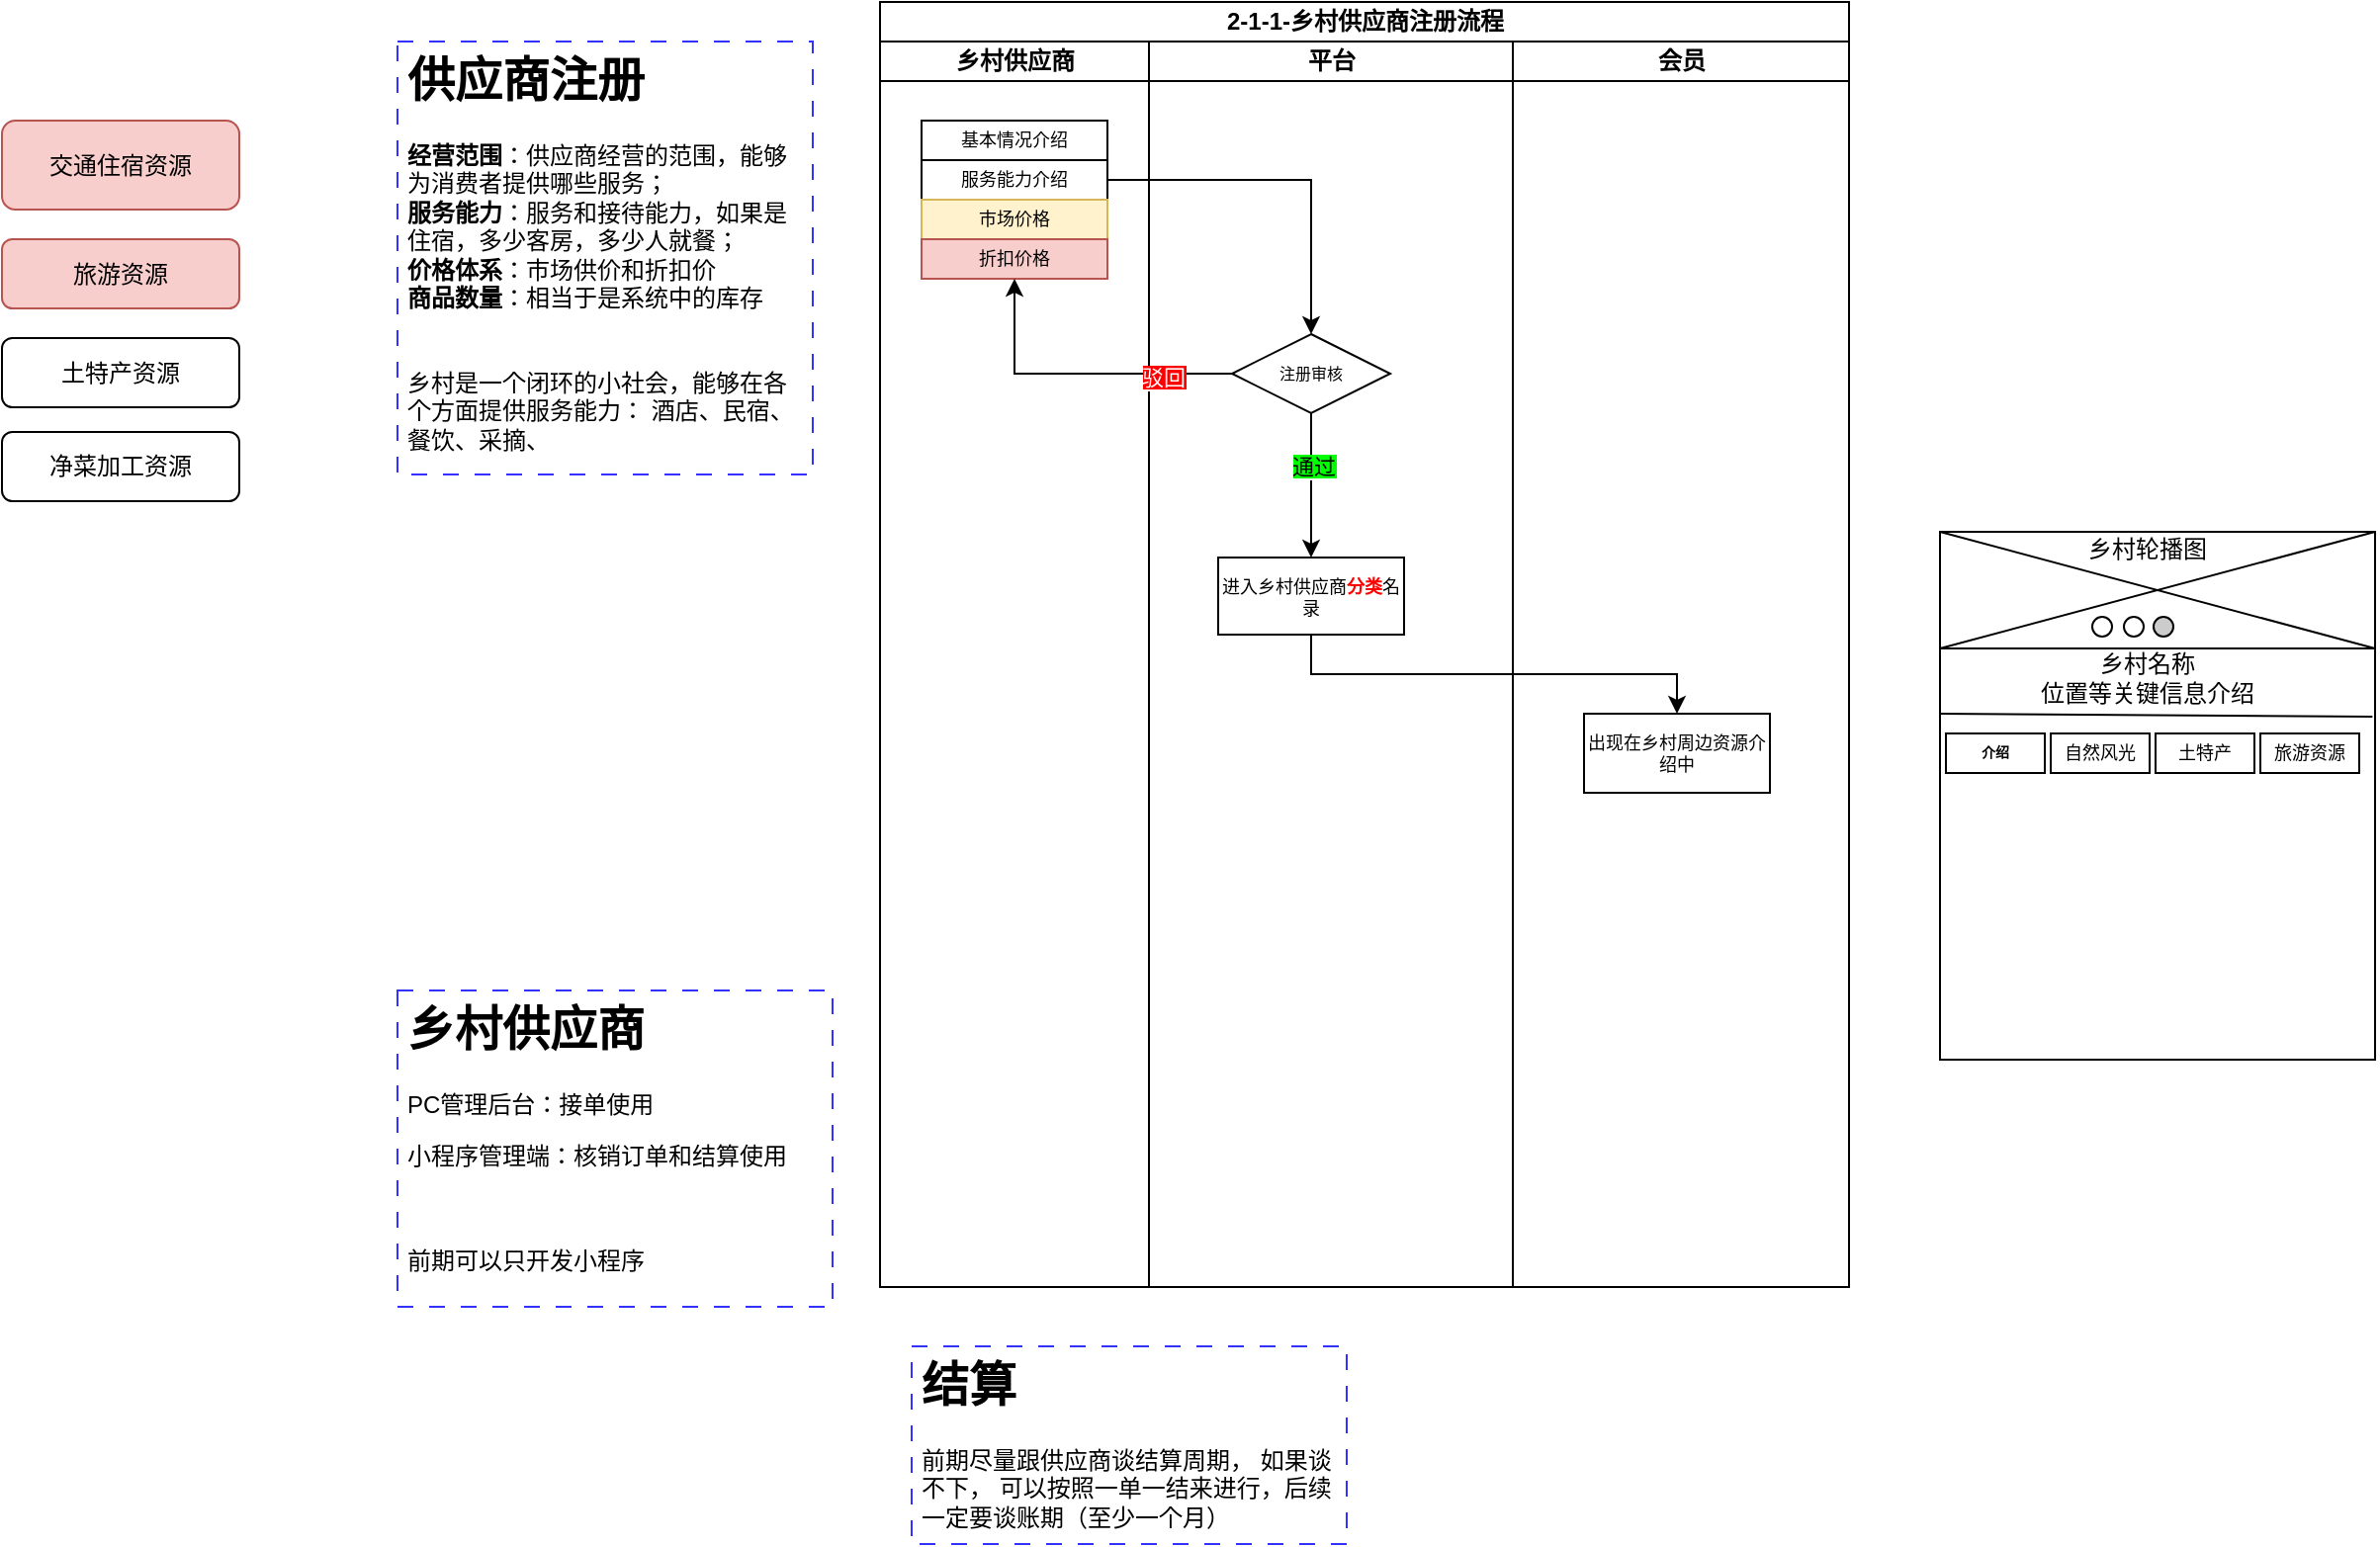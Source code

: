 <mxfile version="21.3.7" type="github" pages="7">
  <diagram id="prtHgNgQTEPvFCAcTncT" name="2-1-1-供应商注册流程">
    <mxGraphModel dx="1740" dy="498" grid="1" gridSize="10" guides="1" tooltips="1" connect="1" arrows="1" fold="1" page="1" pageScale="1" pageWidth="827" pageHeight="1169" math="0" shadow="0">
      <root>
        <mxCell id="0" />
        <mxCell id="1" parent="0" />
        <mxCell id="vw61VXjxhxAgnK2QVTGC-1" value="2-1-1-乡村供应商注册流程" style="swimlane;childLayout=stackLayout;resizeParent=1;resizeParentMax=0;startSize=20;html=1;" parent="1" vertex="1">
          <mxGeometry x="54.0" y="50" width="490" height="650" as="geometry" />
        </mxCell>
        <mxCell id="vw61VXjxhxAgnK2QVTGC-2" value="乡村供应商" style="swimlane;startSize=20;html=1;" parent="vw61VXjxhxAgnK2QVTGC-1" vertex="1">
          <mxGeometry y="20" width="136" height="630" as="geometry" />
        </mxCell>
        <mxCell id="vw61VXjxhxAgnK2QVTGC-5" value="基本情况介绍" style="rounded=0;whiteSpace=wrap;html=1;fontSize=9;" parent="vw61VXjxhxAgnK2QVTGC-2" vertex="1">
          <mxGeometry x="21" y="40" width="94" height="20" as="geometry" />
        </mxCell>
        <mxCell id="vw61VXjxhxAgnK2QVTGC-6" value="服务能力介绍" style="rounded=0;whiteSpace=wrap;html=1;fontSize=9;" parent="vw61VXjxhxAgnK2QVTGC-2" vertex="1">
          <mxGeometry x="21" y="60" width="94" height="20" as="geometry" />
        </mxCell>
        <mxCell id="vw61VXjxhxAgnK2QVTGC-7" value="市场价格" style="rounded=0;whiteSpace=wrap;html=1;fontSize=9;fillColor=#fff2cc;strokeColor=#d6b656;" parent="vw61VXjxhxAgnK2QVTGC-2" vertex="1">
          <mxGeometry x="21" y="80" width="94" height="20" as="geometry" />
        </mxCell>
        <mxCell id="vw61VXjxhxAgnK2QVTGC-8" value="折扣价格" style="rounded=0;whiteSpace=wrap;html=1;fontSize=9;fillColor=#f8cecc;strokeColor=#b85450;" parent="vw61VXjxhxAgnK2QVTGC-2" vertex="1">
          <mxGeometry x="21" y="100" width="94" height="20" as="geometry" />
        </mxCell>
        <mxCell id="vw61VXjxhxAgnK2QVTGC-3" value="平台" style="swimlane;startSize=20;html=1;" parent="vw61VXjxhxAgnK2QVTGC-1" vertex="1">
          <mxGeometry x="136" y="20" width="184" height="630" as="geometry" />
        </mxCell>
        <mxCell id="vw61VXjxhxAgnK2QVTGC-14" value="" style="edgeStyle=orthogonalEdgeStyle;rounded=0;orthogonalLoop=1;jettySize=auto;html=1;" parent="vw61VXjxhxAgnK2QVTGC-3" source="vw61VXjxhxAgnK2QVTGC-9" target="vw61VXjxhxAgnK2QVTGC-13" edge="1">
          <mxGeometry relative="1" as="geometry" />
        </mxCell>
        <mxCell id="eVEBkxCURP8GTYRU3dfW-1" value="&lt;span style=&quot;background-color: rgb(0, 255, 0);&quot;&gt;通过&lt;/span&gt;" style="edgeLabel;html=1;align=center;verticalAlign=middle;resizable=0;points=[];" vertex="1" connectable="0" parent="vw61VXjxhxAgnK2QVTGC-14">
          <mxGeometry x="-0.268" y="1" relative="1" as="geometry">
            <mxPoint as="offset" />
          </mxGeometry>
        </mxCell>
        <mxCell id="vw61VXjxhxAgnK2QVTGC-9" value="注册审核" style="rhombus;whiteSpace=wrap;html=1;fontSize=8;" parent="vw61VXjxhxAgnK2QVTGC-3" vertex="1">
          <mxGeometry x="42" y="148" width="80" height="40" as="geometry" />
        </mxCell>
        <mxCell id="vw61VXjxhxAgnK2QVTGC-13" value="进入乡村供应商&lt;font color=&quot;#ff0000&quot;&gt;&lt;b&gt;分类&lt;/b&gt;&lt;/font&gt;名录" style="rounded=0;whiteSpace=wrap;html=1;fontSize=9;" parent="vw61VXjxhxAgnK2QVTGC-3" vertex="1">
          <mxGeometry x="35" y="261" width="94" height="39" as="geometry" />
        </mxCell>
        <mxCell id="vw61VXjxhxAgnK2QVTGC-4" value="会员" style="swimlane;startSize=20;html=1;" parent="vw61VXjxhxAgnK2QVTGC-1" vertex="1">
          <mxGeometry x="320" y="20" width="170" height="630" as="geometry" />
        </mxCell>
        <mxCell id="vw61VXjxhxAgnK2QVTGC-29" value="出现在乡村周边资源介绍中" style="rounded=0;whiteSpace=wrap;html=1;fontSize=9;" parent="vw61VXjxhxAgnK2QVTGC-4" vertex="1">
          <mxGeometry x="36" y="340" width="94" height="40" as="geometry" />
        </mxCell>
        <mxCell id="vw61VXjxhxAgnK2QVTGC-10" style="edgeStyle=orthogonalEdgeStyle;rounded=0;orthogonalLoop=1;jettySize=auto;html=1;entryX=0.5;entryY=0;entryDx=0;entryDy=0;exitX=1;exitY=0.5;exitDx=0;exitDy=0;" parent="vw61VXjxhxAgnK2QVTGC-1" source="vw61VXjxhxAgnK2QVTGC-6" target="vw61VXjxhxAgnK2QVTGC-9" edge="1">
          <mxGeometry relative="1" as="geometry">
            <Array as="points">
              <mxPoint x="218" y="90" />
            </Array>
          </mxGeometry>
        </mxCell>
        <mxCell id="sWqi0iMhjWIfvS-bYlns-1" style="edgeStyle=orthogonalEdgeStyle;rounded=0;orthogonalLoop=1;jettySize=auto;html=1;entryX=0.5;entryY=1;entryDx=0;entryDy=0;" edge="1" parent="vw61VXjxhxAgnK2QVTGC-1" source="vw61VXjxhxAgnK2QVTGC-9" target="vw61VXjxhxAgnK2QVTGC-8">
          <mxGeometry relative="1" as="geometry" />
        </mxCell>
        <mxCell id="sWqi0iMhjWIfvS-bYlns-2" value="&lt;span style=&quot;background-color: rgb(255, 0, 0);&quot;&gt;&lt;font color=&quot;#ffffff&quot;&gt;驳回&lt;/font&gt;&lt;/span&gt;" style="edgeLabel;html=1;align=center;verticalAlign=middle;resizable=0;points=[];" vertex="1" connectable="0" parent="sWqi0iMhjWIfvS-bYlns-1">
          <mxGeometry x="-0.559" y="2" relative="1" as="geometry">
            <mxPoint as="offset" />
          </mxGeometry>
        </mxCell>
        <mxCell id="eVEBkxCURP8GTYRU3dfW-18" style="edgeStyle=orthogonalEdgeStyle;rounded=0;orthogonalLoop=1;jettySize=auto;html=1;" edge="1" parent="vw61VXjxhxAgnK2QVTGC-1" source="vw61VXjxhxAgnK2QVTGC-13" target="vw61VXjxhxAgnK2QVTGC-29">
          <mxGeometry relative="1" as="geometry">
            <Array as="points">
              <mxPoint x="218" y="340" />
              <mxPoint x="403" y="340" />
            </Array>
          </mxGeometry>
        </mxCell>
        <mxCell id="vw61VXjxhxAgnK2QVTGC-31" value="&lt;h1&gt;乡村供应商&lt;/h1&gt;&lt;p&gt;PC管理后台：接单使用&lt;/p&gt;&lt;p&gt;小程序管理端：核销订单和结算使用&lt;/p&gt;&lt;p&gt;&lt;br&gt;&lt;/p&gt;&lt;p&gt;前期可以只开发小程序&lt;br&gt;&lt;/p&gt;&lt;p&gt;&lt;br&gt;&lt;/p&gt;" style="text;html=1;strokeColor=#3333FF;fillColor=none;spacing=5;spacingTop=-20;whiteSpace=wrap;overflow=hidden;rounded=0;dashed=1;dashPattern=8 8;" parent="1" vertex="1">
          <mxGeometry x="-190" y="550" width="220" height="160" as="geometry" />
        </mxCell>
        <mxCell id="vw61VXjxhxAgnK2QVTGC-36" value="&lt;h1&gt;结算&lt;/h1&gt;前期尽量跟供应商谈结算周期， 如果谈不下， 可以按照一单一结来进行，后续一定要谈账期（至少一个月）" style="text;html=1;strokeColor=#3333FF;fillColor=none;spacing=5;spacingTop=-20;whiteSpace=wrap;overflow=hidden;rounded=0;dashed=1;dashPattern=8 8;" parent="1" vertex="1">
          <mxGeometry x="70" y="730" width="220" height="100" as="geometry" />
        </mxCell>
        <mxCell id="Vhp9SLGIXSMb8OTi7oHX-1" value="&lt;h1&gt;供应商注册&lt;/h1&gt;&lt;div class=&quot;mind-clipboard&quot;&gt;&lt;div&gt;&lt;b&gt;经营范围&lt;/b&gt;：供应商经营的范围，能够为消费者提供哪些服务；&lt;/div&gt;&lt;div&gt;&lt;b&gt;服务能力&lt;/b&gt;：服务和接待能力，如果是住宿，多少客房，多少人就餐；&lt;/div&gt;&lt;div&gt;&lt;b&gt;价格体系&lt;/b&gt;：市场供价和折扣价&lt;/div&gt;&lt;div&gt;&lt;b&gt;商品数量&lt;/b&gt;：相当于是系统中的库存&lt;/div&gt;&lt;div&gt;&lt;br&gt;&lt;/div&gt;&lt;div&gt;&lt;br&gt;&lt;/div&gt;&lt;div&gt;乡村是一个闭环的小社会，能够在各个方面提供服务能力： 酒店、民宿、餐饮、采摘、&lt;/div&gt;&lt;div&gt;&lt;/div&gt;&lt;/div&gt;" style="text;html=1;strokeColor=#3333FF;fillColor=none;spacing=5;spacingTop=-20;whiteSpace=wrap;overflow=hidden;rounded=0;dashed=1;dashPattern=8 8;" vertex="1" parent="1">
          <mxGeometry x="-190" y="70" width="210" height="219" as="geometry" />
        </mxCell>
        <mxCell id="Vhp9SLGIXSMb8OTi7oHX-2" value="交通住宿资源" style="rounded=1;whiteSpace=wrap;html=1;fillColor=#f8cecc;strokeColor=#b85450;" vertex="1" parent="1">
          <mxGeometry x="-390" y="110" width="120" height="45" as="geometry" />
        </mxCell>
        <mxCell id="Vhp9SLGIXSMb8OTi7oHX-3" value="旅游资源" style="rounded=1;whiteSpace=wrap;html=1;fillColor=#f8cecc;strokeColor=#b85450;" vertex="1" parent="1">
          <mxGeometry x="-390.0" y="170" width="120" height="35" as="geometry" />
        </mxCell>
        <mxCell id="Vhp9SLGIXSMb8OTi7oHX-4" value="土特产资源" style="rounded=1;whiteSpace=wrap;html=1;" vertex="1" parent="1">
          <mxGeometry x="-390.0" y="220" width="120" height="35" as="geometry" />
        </mxCell>
        <mxCell id="Vhp9SLGIXSMb8OTi7oHX-5" value="净菜加工资源" style="rounded=1;whiteSpace=wrap;html=1;" vertex="1" parent="1">
          <mxGeometry x="-390.0" y="267.5" width="120" height="35" as="geometry" />
        </mxCell>
        <mxCell id="eVEBkxCURP8GTYRU3dfW-2" value="" style="rounded=0;whiteSpace=wrap;html=1;" vertex="1" parent="1">
          <mxGeometry x="590" y="318" width="220" height="267" as="geometry" />
        </mxCell>
        <mxCell id="eVEBkxCURP8GTYRU3dfW-3" value="" style="rounded=0;whiteSpace=wrap;html=1;" vertex="1" parent="1">
          <mxGeometry x="590" y="318" width="220" height="59" as="geometry" />
        </mxCell>
        <mxCell id="eVEBkxCURP8GTYRU3dfW-4" value="" style="endArrow=none;html=1;rounded=0;exitX=0;exitY=0;exitDx=0;exitDy=0;entryX=1;entryY=1;entryDx=0;entryDy=0;" edge="1" parent="1" source="eVEBkxCURP8GTYRU3dfW-3" target="eVEBkxCURP8GTYRU3dfW-3">
          <mxGeometry width="50" height="50" relative="1" as="geometry">
            <mxPoint x="570" y="490" as="sourcePoint" />
            <mxPoint x="620" y="440" as="targetPoint" />
          </mxGeometry>
        </mxCell>
        <mxCell id="eVEBkxCURP8GTYRU3dfW-5" value="" style="endArrow=none;html=1;rounded=0;entryX=1;entryY=0;entryDx=0;entryDy=0;exitX=0;exitY=1;exitDx=0;exitDy=0;" edge="1" parent="1" source="eVEBkxCURP8GTYRU3dfW-3" target="eVEBkxCURP8GTYRU3dfW-3">
          <mxGeometry width="50" height="50" relative="1" as="geometry">
            <mxPoint x="580" y="500" as="sourcePoint" />
            <mxPoint x="630" y="450" as="targetPoint" />
          </mxGeometry>
        </mxCell>
        <mxCell id="eVEBkxCURP8GTYRU3dfW-6" value="" style="ellipse;whiteSpace=wrap;html=1;aspect=fixed;" vertex="1" parent="1">
          <mxGeometry x="667" y="361" width="10" height="10" as="geometry" />
        </mxCell>
        <mxCell id="eVEBkxCURP8GTYRU3dfW-7" value="" style="ellipse;whiteSpace=wrap;html=1;aspect=fixed;" vertex="1" parent="1">
          <mxGeometry x="683" y="361" width="10" height="10" as="geometry" />
        </mxCell>
        <mxCell id="eVEBkxCURP8GTYRU3dfW-8" value="" style="ellipse;whiteSpace=wrap;html=1;aspect=fixed;fillColor=#CCCCCC;" vertex="1" parent="1">
          <mxGeometry x="698" y="361" width="10" height="10" as="geometry" />
        </mxCell>
        <mxCell id="eVEBkxCURP8GTYRU3dfW-9" value="乡村轮播图" style="text;html=1;strokeColor=none;fillColor=none;align=center;verticalAlign=middle;whiteSpace=wrap;rounded=0;" vertex="1" parent="1">
          <mxGeometry x="659" y="312" width="72" height="30" as="geometry" />
        </mxCell>
        <mxCell id="eVEBkxCURP8GTYRU3dfW-10" value="乡村名称&lt;br&gt;位置等关键信息介绍" style="text;html=1;strokeColor=none;fillColor=none;align=center;verticalAlign=middle;whiteSpace=wrap;rounded=0;" vertex="1" parent="1">
          <mxGeometry x="590" y="377" width="210" height="30" as="geometry" />
        </mxCell>
        <mxCell id="eVEBkxCURP8GTYRU3dfW-11" value="" style="endArrow=none;html=1;rounded=0;entryX=0.994;entryY=0.35;entryDx=0;entryDy=0;entryPerimeter=0;" edge="1" parent="1" target="eVEBkxCURP8GTYRU3dfW-2">
          <mxGeometry width="50" height="50" relative="1" as="geometry">
            <mxPoint x="590" y="410" as="sourcePoint" />
            <mxPoint x="640" y="360" as="targetPoint" />
          </mxGeometry>
        </mxCell>
        <mxCell id="eVEBkxCURP8GTYRU3dfW-13" value="&lt;h4 style=&quot;font-size: 7px;&quot;&gt;介绍&lt;/h4&gt;" style="rounded=0;whiteSpace=wrap;html=1;fontSize=7;" vertex="1" parent="1">
          <mxGeometry x="593" y="420" width="50" height="20" as="geometry" />
        </mxCell>
        <mxCell id="eVEBkxCURP8GTYRU3dfW-14" value="自然风光" style="rounded=0;whiteSpace=wrap;html=1;fontSize=9;" vertex="1" parent="1">
          <mxGeometry x="646" y="420" width="50" height="20" as="geometry" />
        </mxCell>
        <mxCell id="eVEBkxCURP8GTYRU3dfW-15" value="土特产" style="rounded=0;whiteSpace=wrap;html=1;fontSize=9;" vertex="1" parent="1">
          <mxGeometry x="699" y="420" width="50" height="20" as="geometry" />
        </mxCell>
        <mxCell id="eVEBkxCURP8GTYRU3dfW-16" value="旅游资源" style="rounded=0;whiteSpace=wrap;html=1;fontSize=9;" vertex="1" parent="1">
          <mxGeometry x="752" y="420" width="50" height="20" as="geometry" />
        </mxCell>
      </root>
    </mxGraphModel>
  </diagram>
  <diagram id="N5eHyweewQlrMYiyCxZ1" name="2-1-2-上架服务商品流程">
    <mxGraphModel dx="1050" dy="573" grid="1" gridSize="10" guides="1" tooltips="1" connect="1" arrows="1" fold="1" page="1" pageScale="1" pageWidth="827" pageHeight="1169" math="0" shadow="0">
      <root>
        <mxCell id="0" />
        <mxCell id="1" parent="0" />
        <mxCell id="mXBakj7vfzpoHdRVpkwU-1" value="2---1---乡村供应商流程" style="swimlane;childLayout=stackLayout;resizeParent=1;resizeParentMax=0;startSize=20;html=1;" vertex="1" parent="1">
          <mxGeometry x="170.0" y="105" width="580" height="650" as="geometry" />
        </mxCell>
        <mxCell id="mXBakj7vfzpoHdRVpkwU-2" value="乡村供应商" style="swimlane;startSize=20;html=1;" vertex="1" parent="mXBakj7vfzpoHdRVpkwU-1">
          <mxGeometry y="20" width="200" height="630" as="geometry" />
        </mxCell>
        <mxCell id="mXBakj7vfzpoHdRVpkwU-3" value="供应商注册" style="shape=process;whiteSpace=wrap;html=1;backgroundOutline=1;" vertex="1" parent="mXBakj7vfzpoHdRVpkwU-2">
          <mxGeometry x="40.0" y="35" width="120" height="30" as="geometry" />
        </mxCell>
        <mxCell id="mXBakj7vfzpoHdRVpkwU-4" value="上架服务和商品" style="shape=process;whiteSpace=wrap;html=1;backgroundOutline=1;" vertex="1" parent="mXBakj7vfzpoHdRVpkwU-2">
          <mxGeometry x="40.0" y="290" width="120" height="30" as="geometry" />
        </mxCell>
        <mxCell id="mXBakj7vfzpoHdRVpkwU-5" value="平台" style="swimlane;startSize=20;html=1;" vertex="1" parent="mXBakj7vfzpoHdRVpkwU-1">
          <mxGeometry x="200" y="20" width="180" height="630" as="geometry" />
        </mxCell>
        <mxCell id="mXBakj7vfzpoHdRVpkwU-6" style="edgeStyle=orthogonalEdgeStyle;rounded=0;orthogonalLoop=1;jettySize=auto;html=1;" edge="1" parent="mXBakj7vfzpoHdRVpkwU-5" source="mXBakj7vfzpoHdRVpkwU-8" target="mXBakj7vfzpoHdRVpkwU-9">
          <mxGeometry relative="1" as="geometry" />
        </mxCell>
        <mxCell id="mXBakj7vfzpoHdRVpkwU-7" value="&lt;span style=&quot;background-color: rgb(0, 255, 0);&quot;&gt;通过&lt;/span&gt;" style="edgeLabel;html=1;align=center;verticalAlign=middle;resizable=0;points=[];" vertex="1" connectable="0" parent="mXBakj7vfzpoHdRVpkwU-6">
          <mxGeometry x="-0.147" y="-1" relative="1" as="geometry">
            <mxPoint as="offset" />
          </mxGeometry>
        </mxCell>
        <mxCell id="mXBakj7vfzpoHdRVpkwU-8" value="审核" style="rhombus;whiteSpace=wrap;html=1;" vertex="1" parent="mXBakj7vfzpoHdRVpkwU-5">
          <mxGeometry x="25" y="105" width="130" height="49.5" as="geometry" />
        </mxCell>
        <mxCell id="mXBakj7vfzpoHdRVpkwU-9" value="供应商进入列表" style="rounded=1;whiteSpace=wrap;html=1;" vertex="1" parent="mXBakj7vfzpoHdRVpkwU-5">
          <mxGeometry x="30" y="205" width="120" height="35" as="geometry" />
        </mxCell>
        <mxCell id="mXBakj7vfzpoHdRVpkwU-10" value="" style="edgeStyle=orthogonalEdgeStyle;rounded=0;orthogonalLoop=1;jettySize=auto;html=1;" edge="1" parent="mXBakj7vfzpoHdRVpkwU-5" target="mXBakj7vfzpoHdRVpkwU-11">
          <mxGeometry relative="1" as="geometry">
            <mxPoint x="90.0" y="477" as="sourcePoint" />
          </mxGeometry>
        </mxCell>
        <mxCell id="mXBakj7vfzpoHdRVpkwU-11" value="服务和产品上架" style="rounded=1;whiteSpace=wrap;html=1;" vertex="1" parent="mXBakj7vfzpoHdRVpkwU-5">
          <mxGeometry x="30" y="465" width="120" height="35" as="geometry" />
        </mxCell>
        <mxCell id="mXBakj7vfzpoHdRVpkwU-12" value="通过后商家商品" style="rounded=1;whiteSpace=wrap;html=1;fillColor=#d5e8d4;strokeColor=#82b366;" vertex="1" parent="mXBakj7vfzpoHdRVpkwU-5">
          <mxGeometry x="30" y="555" width="120" height="35" as="geometry" />
        </mxCell>
        <mxCell id="mXBakj7vfzpoHdRVpkwU-13" value="" style="edgeStyle=orthogonalEdgeStyle;rounded=0;orthogonalLoop=1;jettySize=auto;html=1;" edge="1" parent="mXBakj7vfzpoHdRVpkwU-5" source="mXBakj7vfzpoHdRVpkwU-15" target="mXBakj7vfzpoHdRVpkwU-11">
          <mxGeometry relative="1" as="geometry" />
        </mxCell>
        <mxCell id="mXBakj7vfzpoHdRVpkwU-14" value="&lt;span style=&quot;background-color: rgb(0, 255, 0);&quot;&gt;通过&lt;/span&gt;" style="edgeLabel;html=1;align=center;verticalAlign=middle;resizable=0;points=[];" vertex="1" connectable="0" parent="mXBakj7vfzpoHdRVpkwU-13">
          <mxGeometry x="-0.276" y="-2" relative="1" as="geometry">
            <mxPoint as="offset" />
          </mxGeometry>
        </mxCell>
        <mxCell id="mXBakj7vfzpoHdRVpkwU-15" value="审核" style="rhombus;whiteSpace=wrap;html=1;" vertex="1" parent="mXBakj7vfzpoHdRVpkwU-5">
          <mxGeometry x="25" y="345" width="130" height="49.5" as="geometry" />
        </mxCell>
        <mxCell id="mXBakj7vfzpoHdRVpkwU-16" value="顾客" style="swimlane;startSize=20;html=1;" vertex="1" parent="mXBakj7vfzpoHdRVpkwU-1">
          <mxGeometry x="380" y="20" width="200" height="630" as="geometry" />
        </mxCell>
        <mxCell id="mXBakj7vfzpoHdRVpkwU-17" value="顾客单独选择付费套餐" style="rounded=1;whiteSpace=wrap;html=1;" vertex="1" parent="mXBakj7vfzpoHdRVpkwU-16">
          <mxGeometry x="40" y="165" width="120" height="35" as="geometry" />
        </mxCell>
        <mxCell id="mXBakj7vfzpoHdRVpkwU-18" style="edgeStyle=orthogonalEdgeStyle;rounded=0;orthogonalLoop=1;jettySize=auto;html=1;exitX=1;exitY=0.5;exitDx=0;exitDy=0;" edge="1" parent="mXBakj7vfzpoHdRVpkwU-1" source="mXBakj7vfzpoHdRVpkwU-3" target="mXBakj7vfzpoHdRVpkwU-8">
          <mxGeometry relative="1" as="geometry">
            <mxPoint x="160" y="102.52" as="sourcePoint" />
          </mxGeometry>
        </mxCell>
        <mxCell id="mXBakj7vfzpoHdRVpkwU-19" value="" style="edgeStyle=orthogonalEdgeStyle;rounded=0;orthogonalLoop=1;jettySize=auto;html=1;entryX=0.5;entryY=0;entryDx=0;entryDy=0;" edge="1" parent="mXBakj7vfzpoHdRVpkwU-1" source="mXBakj7vfzpoHdRVpkwU-9" target="mXBakj7vfzpoHdRVpkwU-4">
          <mxGeometry relative="1" as="geometry">
            <Array as="points">
              <mxPoint x="290" y="285" />
              <mxPoint x="100" y="285" />
            </Array>
          </mxGeometry>
        </mxCell>
        <mxCell id="mXBakj7vfzpoHdRVpkwU-20" style="edgeStyle=orthogonalEdgeStyle;rounded=0;orthogonalLoop=1;jettySize=auto;html=1;entryX=0.5;entryY=1;entryDx=0;entryDy=0;" edge="1" parent="mXBakj7vfzpoHdRVpkwU-1" source="mXBakj7vfzpoHdRVpkwU-8" target="mXBakj7vfzpoHdRVpkwU-3">
          <mxGeometry relative="1" as="geometry" />
        </mxCell>
        <mxCell id="mXBakj7vfzpoHdRVpkwU-21" value="&lt;span style=&quot;background-color: rgb(255, 0, 0);&quot;&gt;&lt;font color=&quot;#ffffff&quot;&gt;驳回&lt;/font&gt;&lt;/span&gt;" style="edgeLabel;html=1;align=center;verticalAlign=middle;resizable=0;points=[];" vertex="1" connectable="0" parent="mXBakj7vfzpoHdRVpkwU-20">
          <mxGeometry x="-0.184" relative="1" as="geometry">
            <mxPoint as="offset" />
          </mxGeometry>
        </mxCell>
        <mxCell id="mXBakj7vfzpoHdRVpkwU-22" style="edgeStyle=orthogonalEdgeStyle;rounded=0;orthogonalLoop=1;jettySize=auto;html=1;entryX=0.5;entryY=0;entryDx=0;entryDy=0;" edge="1" parent="mXBakj7vfzpoHdRVpkwU-1" source="mXBakj7vfzpoHdRVpkwU-4" target="mXBakj7vfzpoHdRVpkwU-15">
          <mxGeometry relative="1" as="geometry" />
        </mxCell>
        <mxCell id="mXBakj7vfzpoHdRVpkwU-23" style="edgeStyle=orthogonalEdgeStyle;rounded=0;orthogonalLoop=1;jettySize=auto;html=1;entryX=0.5;entryY=1;entryDx=0;entryDy=0;" edge="1" parent="mXBakj7vfzpoHdRVpkwU-1" source="mXBakj7vfzpoHdRVpkwU-15" target="mXBakj7vfzpoHdRVpkwU-4">
          <mxGeometry relative="1" as="geometry" />
        </mxCell>
        <mxCell id="mXBakj7vfzpoHdRVpkwU-24" value="&lt;span style=&quot;background-color: rgb(255, 0, 0);&quot;&gt;&lt;font color=&quot;#ffffff&quot;&gt;驳回&lt;/font&gt;&lt;/span&gt;" style="edgeLabel;html=1;align=center;verticalAlign=middle;resizable=0;points=[];" vertex="1" connectable="0" parent="mXBakj7vfzpoHdRVpkwU-23">
          <mxGeometry x="-0.443" y="1" relative="1" as="geometry">
            <mxPoint as="offset" />
          </mxGeometry>
        </mxCell>
      </root>
    </mxGraphModel>
  </diagram>
  <diagram id="1r1b7MaPeOInSaX501a1" name="2-1-3-整合服务产品流程">
    <mxGraphModel dx="1877" dy="573" grid="1" gridSize="10" guides="1" tooltips="1" connect="1" arrows="1" fold="1" page="1" pageScale="1" pageWidth="827" pageHeight="1169" math="0" shadow="0">
      <root>
        <mxCell id="0" />
        <mxCell id="1" parent="0" />
        <mxCell id="JXZoN02gQw4p_cvnQ2Kv-1" value="2-1-1-乡村供应商注册流程" style="swimlane;childLayout=stackLayout;resizeParent=1;resizeParentMax=0;startSize=20;html=1;" vertex="1" parent="1">
          <mxGeometry x="54.0" y="50" width="376" height="650" as="geometry" />
        </mxCell>
        <mxCell id="JXZoN02gQw4p_cvnQ2Kv-2" value="乡村供应商" style="swimlane;startSize=20;html=1;" vertex="1" parent="JXZoN02gQw4p_cvnQ2Kv-1">
          <mxGeometry y="20" width="136" height="630" as="geometry" />
        </mxCell>
        <mxCell id="JXZoN02gQw4p_cvnQ2Kv-3" value="基本情况介绍" style="rounded=0;whiteSpace=wrap;html=1;fontSize=9;" vertex="1" parent="JXZoN02gQw4p_cvnQ2Kv-2">
          <mxGeometry x="21" y="40" width="94" height="20" as="geometry" />
        </mxCell>
        <mxCell id="JXZoN02gQw4p_cvnQ2Kv-4" value="服务能力介绍" style="rounded=0;whiteSpace=wrap;html=1;fontSize=9;" vertex="1" parent="JXZoN02gQw4p_cvnQ2Kv-2">
          <mxGeometry x="21" y="60" width="94" height="20" as="geometry" />
        </mxCell>
        <mxCell id="JXZoN02gQw4p_cvnQ2Kv-5" value="市场价格" style="rounded=0;whiteSpace=wrap;html=1;fontSize=9;fillColor=#fff2cc;strokeColor=#d6b656;" vertex="1" parent="JXZoN02gQw4p_cvnQ2Kv-2">
          <mxGeometry x="21" y="80" width="94" height="20" as="geometry" />
        </mxCell>
        <mxCell id="JXZoN02gQw4p_cvnQ2Kv-6" value="折扣价格" style="rounded=0;whiteSpace=wrap;html=1;fontSize=9;fillColor=#f8cecc;strokeColor=#b85450;" vertex="1" parent="JXZoN02gQw4p_cvnQ2Kv-2">
          <mxGeometry x="21" y="100" width="94" height="20" as="geometry" />
        </mxCell>
        <mxCell id="JXZoN02gQw4p_cvnQ2Kv-7" value="" style="edgeStyle=orthogonalEdgeStyle;rounded=0;orthogonalLoop=1;jettySize=auto;html=1;dashed=1;" edge="1" parent="JXZoN02gQw4p_cvnQ2Kv-2" source="JXZoN02gQw4p_cvnQ2Kv-8" target="JXZoN02gQw4p_cvnQ2Kv-9">
          <mxGeometry relative="1" as="geometry" />
        </mxCell>
        <mxCell id="JXZoN02gQw4p_cvnQ2Kv-8" value="乡村供应商订单" style="rounded=0;whiteSpace=wrap;html=1;fontSize=9;" vertex="1" parent="JXZoN02gQw4p_cvnQ2Kv-2">
          <mxGeometry x="16" y="430" width="94" height="20" as="geometry" />
        </mxCell>
        <mxCell id="JXZoN02gQw4p_cvnQ2Kv-9" value="订单履约" style="rounded=0;whiteSpace=wrap;html=1;fontSize=9;" vertex="1" parent="JXZoN02gQw4p_cvnQ2Kv-2">
          <mxGeometry x="16" y="480" width="94" height="20" as="geometry" />
        </mxCell>
        <mxCell id="JXZoN02gQw4p_cvnQ2Kv-10" value="订单结算" style="rounded=0;whiteSpace=wrap;html=1;fontSize=9;" vertex="1" parent="JXZoN02gQw4p_cvnQ2Kv-2">
          <mxGeometry x="16.0" y="560" width="94" height="20" as="geometry" />
        </mxCell>
        <mxCell id="JXZoN02gQw4p_cvnQ2Kv-11" value="平台" style="swimlane;startSize=20;html=1;" vertex="1" parent="JXZoN02gQw4p_cvnQ2Kv-1">
          <mxGeometry x="136" y="20" width="120" height="630" as="geometry" />
        </mxCell>
        <mxCell id="JXZoN02gQw4p_cvnQ2Kv-12" value="" style="edgeStyle=orthogonalEdgeStyle;rounded=0;orthogonalLoop=1;jettySize=auto;html=1;" edge="1" parent="JXZoN02gQw4p_cvnQ2Kv-11" source="JXZoN02gQw4p_cvnQ2Kv-13" target="JXZoN02gQw4p_cvnQ2Kv-16">
          <mxGeometry relative="1" as="geometry" />
        </mxCell>
        <mxCell id="JXZoN02gQw4p_cvnQ2Kv-13" value="注册审核" style="rhombus;whiteSpace=wrap;html=1;fontSize=8;" vertex="1" parent="JXZoN02gQw4p_cvnQ2Kv-11">
          <mxGeometry x="20" y="148" width="80" height="40" as="geometry" />
        </mxCell>
        <mxCell id="JXZoN02gQw4p_cvnQ2Kv-14" value="" style="edgeStyle=orthogonalEdgeStyle;rounded=0;orthogonalLoop=1;jettySize=auto;html=1;dashed=1;" edge="1" parent="JXZoN02gQw4p_cvnQ2Kv-11" source="JXZoN02gQw4p_cvnQ2Kv-16" target="JXZoN02gQw4p_cvnQ2Kv-17">
          <mxGeometry relative="1" as="geometry" />
        </mxCell>
        <mxCell id="JXZoN02gQw4p_cvnQ2Kv-15" value="运营组合旅游产品" style="edgeLabel;html=1;align=center;verticalAlign=middle;resizable=0;points=[];" vertex="1" connectable="0" parent="JXZoN02gQw4p_cvnQ2Kv-14">
          <mxGeometry x="-0.255" y="-1" relative="1" as="geometry">
            <mxPoint as="offset" />
          </mxGeometry>
        </mxCell>
        <mxCell id="JXZoN02gQw4p_cvnQ2Kv-16" value="上架" style="rounded=0;whiteSpace=wrap;html=1;fontSize=9;" vertex="1" parent="JXZoN02gQw4p_cvnQ2Kv-11">
          <mxGeometry x="13.0" y="210" width="94" height="20" as="geometry" />
        </mxCell>
        <mxCell id="JXZoN02gQw4p_cvnQ2Kv-17" value="&lt;div&gt;创建旅游产品组合的&lt;/div&gt;&lt;div&gt;活动&lt;/div&gt;" style="rounded=0;whiteSpace=wrap;html=1;fontSize=9;fillColor=#f8cecc;strokeColor=#b85450;" vertex="1" parent="JXZoN02gQw4p_cvnQ2Kv-11">
          <mxGeometry x="13" y="281" width="94" height="29" as="geometry" />
        </mxCell>
        <mxCell id="JXZoN02gQw4p_cvnQ2Kv-18" value="平台订单" style="rounded=0;whiteSpace=wrap;html=1;fontSize=9;" vertex="1" parent="JXZoN02gQw4p_cvnQ2Kv-11">
          <mxGeometry x="13.0" y="390" width="94" height="20" as="geometry" />
        </mxCell>
        <mxCell id="JXZoN02gQw4p_cvnQ2Kv-19" value="平台结算" style="rounded=0;whiteSpace=wrap;html=1;fontSize=9;" vertex="1" parent="JXZoN02gQw4p_cvnQ2Kv-11">
          <mxGeometry x="13.0" y="560" width="94" height="20" as="geometry" />
        </mxCell>
        <mxCell id="JXZoN02gQw4p_cvnQ2Kv-20" value="会员" style="swimlane;startSize=20;html=1;" vertex="1" parent="JXZoN02gQw4p_cvnQ2Kv-1">
          <mxGeometry x="256" y="20" width="120" height="630" as="geometry" />
        </mxCell>
        <mxCell id="JXZoN02gQw4p_cvnQ2Kv-21" value="报名参加---并支付" style="rounded=0;whiteSpace=wrap;html=1;fontSize=9;" vertex="1" parent="JXZoN02gQw4p_cvnQ2Kv-20">
          <mxGeometry x="13.0" y="330" width="94" height="20" as="geometry" />
        </mxCell>
        <mxCell id="JXZoN02gQw4p_cvnQ2Kv-22" value="小程序核销顾客订单" style="rounded=0;whiteSpace=wrap;html=1;fontSize=9;" vertex="1" parent="JXZoN02gQw4p_cvnQ2Kv-20">
          <mxGeometry x="13.0" y="480" width="94" height="20" as="geometry" />
        </mxCell>
        <mxCell id="JXZoN02gQw4p_cvnQ2Kv-23" value="满意度评价" style="rounded=0;whiteSpace=wrap;html=1;fontSize=9;" vertex="1" parent="JXZoN02gQw4p_cvnQ2Kv-20">
          <mxGeometry x="13.0" y="550" width="94" height="20" as="geometry" />
        </mxCell>
        <mxCell id="JXZoN02gQw4p_cvnQ2Kv-24" value="朋友圈分享" style="rounded=0;whiteSpace=wrap;html=1;fontSize=9;" vertex="1" parent="JXZoN02gQw4p_cvnQ2Kv-20">
          <mxGeometry x="13.0" y="570" width="94" height="20" as="geometry" />
        </mxCell>
        <mxCell id="JXZoN02gQw4p_cvnQ2Kv-25" style="edgeStyle=orthogonalEdgeStyle;rounded=0;orthogonalLoop=1;jettySize=auto;html=1;entryX=0.5;entryY=0;entryDx=0;entryDy=0;exitX=1;exitY=0.5;exitDx=0;exitDy=0;" edge="1" parent="JXZoN02gQw4p_cvnQ2Kv-1" source="JXZoN02gQw4p_cvnQ2Kv-4" target="JXZoN02gQw4p_cvnQ2Kv-13">
          <mxGeometry relative="1" as="geometry">
            <Array as="points">
              <mxPoint x="196" y="90" />
            </Array>
          </mxGeometry>
        </mxCell>
        <mxCell id="JXZoN02gQw4p_cvnQ2Kv-26" style="edgeStyle=orthogonalEdgeStyle;rounded=0;orthogonalLoop=1;jettySize=auto;html=1;entryX=0.5;entryY=0;entryDx=0;entryDy=0;" edge="1" parent="JXZoN02gQw4p_cvnQ2Kv-1" source="JXZoN02gQw4p_cvnQ2Kv-17" target="JXZoN02gQw4p_cvnQ2Kv-21">
          <mxGeometry relative="1" as="geometry" />
        </mxCell>
        <mxCell id="JXZoN02gQw4p_cvnQ2Kv-27" style="edgeStyle=orthogonalEdgeStyle;rounded=0;orthogonalLoop=1;jettySize=auto;html=1;" edge="1" parent="JXZoN02gQw4p_cvnQ2Kv-1" source="JXZoN02gQw4p_cvnQ2Kv-21" target="JXZoN02gQw4p_cvnQ2Kv-18">
          <mxGeometry relative="1" as="geometry">
            <Array as="points">
              <mxPoint x="316" y="390" />
              <mxPoint x="196" y="390" />
            </Array>
          </mxGeometry>
        </mxCell>
        <mxCell id="JXZoN02gQw4p_cvnQ2Kv-28" style="edgeStyle=orthogonalEdgeStyle;rounded=0;orthogonalLoop=1;jettySize=auto;html=1;entryX=0.5;entryY=0;entryDx=0;entryDy=0;" edge="1" parent="JXZoN02gQw4p_cvnQ2Kv-1" source="JXZoN02gQw4p_cvnQ2Kv-18" target="JXZoN02gQw4p_cvnQ2Kv-8">
          <mxGeometry relative="1" as="geometry" />
        </mxCell>
        <mxCell id="JXZoN02gQw4p_cvnQ2Kv-29" style="edgeStyle=orthogonalEdgeStyle;rounded=0;orthogonalLoop=1;jettySize=auto;html=1;dashed=1;" edge="1" parent="JXZoN02gQw4p_cvnQ2Kv-1" source="JXZoN02gQw4p_cvnQ2Kv-9" target="JXZoN02gQw4p_cvnQ2Kv-22">
          <mxGeometry relative="1" as="geometry" />
        </mxCell>
        <mxCell id="JXZoN02gQw4p_cvnQ2Kv-30" style="edgeStyle=orthogonalEdgeStyle;rounded=0;orthogonalLoop=1;jettySize=auto;html=1;" edge="1" parent="JXZoN02gQw4p_cvnQ2Kv-1" source="JXZoN02gQw4p_cvnQ2Kv-22" target="JXZoN02gQw4p_cvnQ2Kv-19">
          <mxGeometry relative="1" as="geometry">
            <Array as="points">
              <mxPoint x="316" y="540" />
              <mxPoint x="196" y="540" />
            </Array>
          </mxGeometry>
        </mxCell>
        <mxCell id="JXZoN02gQw4p_cvnQ2Kv-31" value="" style="edgeStyle=orthogonalEdgeStyle;rounded=0;orthogonalLoop=1;jettySize=auto;html=1;" edge="1" parent="JXZoN02gQw4p_cvnQ2Kv-1" source="JXZoN02gQw4p_cvnQ2Kv-19" target="JXZoN02gQw4p_cvnQ2Kv-10">
          <mxGeometry relative="1" as="geometry" />
        </mxCell>
        <mxCell id="JXZoN02gQw4p_cvnQ2Kv-32" style="edgeStyle=orthogonalEdgeStyle;rounded=0;orthogonalLoop=1;jettySize=auto;html=1;entryX=0.5;entryY=1;entryDx=0;entryDy=0;" edge="1" parent="JXZoN02gQw4p_cvnQ2Kv-1" source="JXZoN02gQw4p_cvnQ2Kv-13" target="JXZoN02gQw4p_cvnQ2Kv-6">
          <mxGeometry relative="1" as="geometry" />
        </mxCell>
        <mxCell id="JXZoN02gQw4p_cvnQ2Kv-33" value="&lt;span style=&quot;background-color: rgb(255, 0, 0);&quot;&gt;&lt;font color=&quot;#ffffff&quot;&gt;驳回&lt;/font&gt;&lt;/span&gt;" style="edgeLabel;html=1;align=center;verticalAlign=middle;resizable=0;points=[];" vertex="1" connectable="0" parent="JXZoN02gQw4p_cvnQ2Kv-32">
          <mxGeometry x="-0.559" y="2" relative="1" as="geometry">
            <mxPoint as="offset" />
          </mxGeometry>
        </mxCell>
        <mxCell id="JXZoN02gQw4p_cvnQ2Kv-34" value="平台订单" style="rounded=0;whiteSpace=wrap;html=1;fontSize=9;" vertex="1" parent="1">
          <mxGeometry x="223.0" y="480" width="94" height="20" as="geometry" />
        </mxCell>
        <mxCell id="JXZoN02gQw4p_cvnQ2Kv-35" value="&lt;h1&gt;乡村供应商&lt;/h1&gt;&lt;p&gt;PC管理后台：接单使用&lt;/p&gt;&lt;p&gt;小程序管理端：核销订单和结算使用&lt;/p&gt;&lt;p&gt;&lt;br&gt;&lt;/p&gt;&lt;p&gt;前期可以只开发小程序&lt;br&gt;&lt;/p&gt;&lt;p&gt;&lt;br&gt;&lt;/p&gt;" style="text;html=1;strokeColor=#3333FF;fillColor=none;spacing=5;spacingTop=-20;whiteSpace=wrap;overflow=hidden;rounded=0;dashed=1;dashPattern=8 8;" vertex="1" parent="1">
          <mxGeometry x="-190" y="550" width="220" height="160" as="geometry" />
        </mxCell>
        <mxCell id="JXZoN02gQw4p_cvnQ2Kv-36" value="&lt;h1&gt;结算&lt;/h1&gt;前期尽量跟供应商谈结算周期， 如果谈不下， 可以按照一单一结来进行，后续一定要谈账期（至少一个月）" style="text;html=1;strokeColor=#3333FF;fillColor=none;spacing=5;spacingTop=-20;whiteSpace=wrap;overflow=hidden;rounded=0;dashed=1;dashPattern=8 8;" vertex="1" parent="1">
          <mxGeometry x="70" y="730" width="220" height="100" as="geometry" />
        </mxCell>
        <mxCell id="JXZoN02gQw4p_cvnQ2Kv-37" value="&lt;h1&gt;供应商注册&lt;/h1&gt;&lt;div class=&quot;mind-clipboard&quot;&gt;&lt;div&gt;&lt;b&gt;经营范围&lt;/b&gt;：供应商经营的范围，能够为消费者提供哪些服务；&lt;/div&gt;&lt;div&gt;&lt;b&gt;服务能力&lt;/b&gt;：服务和接待能力，如果是住宿，多少客房，多少人就餐；&lt;/div&gt;&lt;div&gt;&lt;b&gt;价格体系&lt;/b&gt;：市场供价和折扣价&lt;/div&gt;&lt;div&gt;&lt;b&gt;商品数量&lt;/b&gt;：相当于是系统中的库存&lt;/div&gt;&lt;div&gt;&lt;br&gt;&lt;/div&gt;&lt;div&gt;&lt;br&gt;&lt;/div&gt;&lt;div&gt;乡村是一个闭环的小社会，能够在各个方面提供服务能力： 酒店、民宿、餐饮、采摘、&lt;/div&gt;&lt;div&gt;&lt;/div&gt;&lt;/div&gt;" style="text;html=1;strokeColor=#3333FF;fillColor=none;spacing=5;spacingTop=-20;whiteSpace=wrap;overflow=hidden;rounded=0;dashed=1;dashPattern=8 8;" vertex="1" parent="1">
          <mxGeometry x="-190" y="70" width="210" height="219" as="geometry" />
        </mxCell>
        <mxCell id="JXZoN02gQw4p_cvnQ2Kv-38" value="交通住宿资源" style="rounded=1;whiteSpace=wrap;html=1;fillColor=#f8cecc;strokeColor=#b85450;" vertex="1" parent="1">
          <mxGeometry x="-390" y="110" width="120" height="45" as="geometry" />
        </mxCell>
        <mxCell id="JXZoN02gQw4p_cvnQ2Kv-39" value="旅游资源" style="rounded=1;whiteSpace=wrap;html=1;fillColor=#f8cecc;strokeColor=#b85450;" vertex="1" parent="1">
          <mxGeometry x="-390.0" y="170" width="120" height="35" as="geometry" />
        </mxCell>
        <mxCell id="JXZoN02gQw4p_cvnQ2Kv-40" value="土特产资源" style="rounded=1;whiteSpace=wrap;html=1;" vertex="1" parent="1">
          <mxGeometry x="-390.0" y="220" width="120" height="35" as="geometry" />
        </mxCell>
        <mxCell id="JXZoN02gQw4p_cvnQ2Kv-41" value="净菜加工资源" style="rounded=1;whiteSpace=wrap;html=1;" vertex="1" parent="1">
          <mxGeometry x="-390.0" y="267.5" width="120" height="35" as="geometry" />
        </mxCell>
      </root>
    </mxGraphModel>
  </diagram>
  <diagram id="k2I8xWfPU6cxwkWKGgyl" name="2-1-4-下单服务商品流程">
    <mxGraphModel dx="1050" dy="573" grid="1" gridSize="10" guides="1" tooltips="1" connect="1" arrows="1" fold="1" page="1" pageScale="1" pageWidth="827" pageHeight="1169" math="0" shadow="0">
      <root>
        <mxCell id="0" />
        <mxCell id="1" parent="0" />
      </root>
    </mxGraphModel>
  </diagram>
  <diagram id="kmXFLbKr5nh7b10wezej" name="2-1-5-供应商履约流程">
    <mxGraphModel dx="1050" dy="573" grid="1" gridSize="10" guides="1" tooltips="1" connect="1" arrows="1" fold="1" page="1" pageScale="1" pageWidth="827" pageHeight="1169" math="0" shadow="0">
      <root>
        <mxCell id="0" />
        <mxCell id="1" parent="0" />
      </root>
    </mxGraphModel>
  </diagram>
  <diagram id="fKnC763Boi8oGLVgZFyj" name="2-1-6-核销订单流程">
    <mxGraphModel dx="1050" dy="573" grid="1" gridSize="10" guides="1" tooltips="1" connect="1" arrows="1" fold="1" page="1" pageScale="1" pageWidth="827" pageHeight="1169" math="0" shadow="0">
      <root>
        <mxCell id="0" />
        <mxCell id="1" parent="0" />
      </root>
    </mxGraphModel>
  </diagram>
  <diagram id="s1z6pLHT41Ob5N8uJLZk" name="2-1-7-供应商结算流程">
    <mxGraphModel dx="1050" dy="573" grid="1" gridSize="10" guides="1" tooltips="1" connect="1" arrows="1" fold="1" page="1" pageScale="1" pageWidth="827" pageHeight="1169" math="0" shadow="0">
      <root>
        <mxCell id="0" />
        <mxCell id="1" parent="0" />
      </root>
    </mxGraphModel>
  </diagram>
</mxfile>
